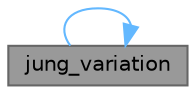 digraph "jung_variation"
{
 // LATEX_PDF_SIZE
  bgcolor="transparent";
  edge [fontname=Helvetica,fontsize=10,labelfontname=Helvetica,labelfontsize=10];
  node [fontname=Helvetica,fontsize=10,shape=box,height=0.2,width=0.4];
  rankdir="LR";
  Node1 [label="jung_variation",height=0.2,width=0.4,color="gray40", fillcolor="grey60", style="filled", fontcolor="black",tooltip="Return the Johab 6/3/1 jungseong variation."];
  Node1 -> Node1 [color="steelblue1",style="solid"];
}
